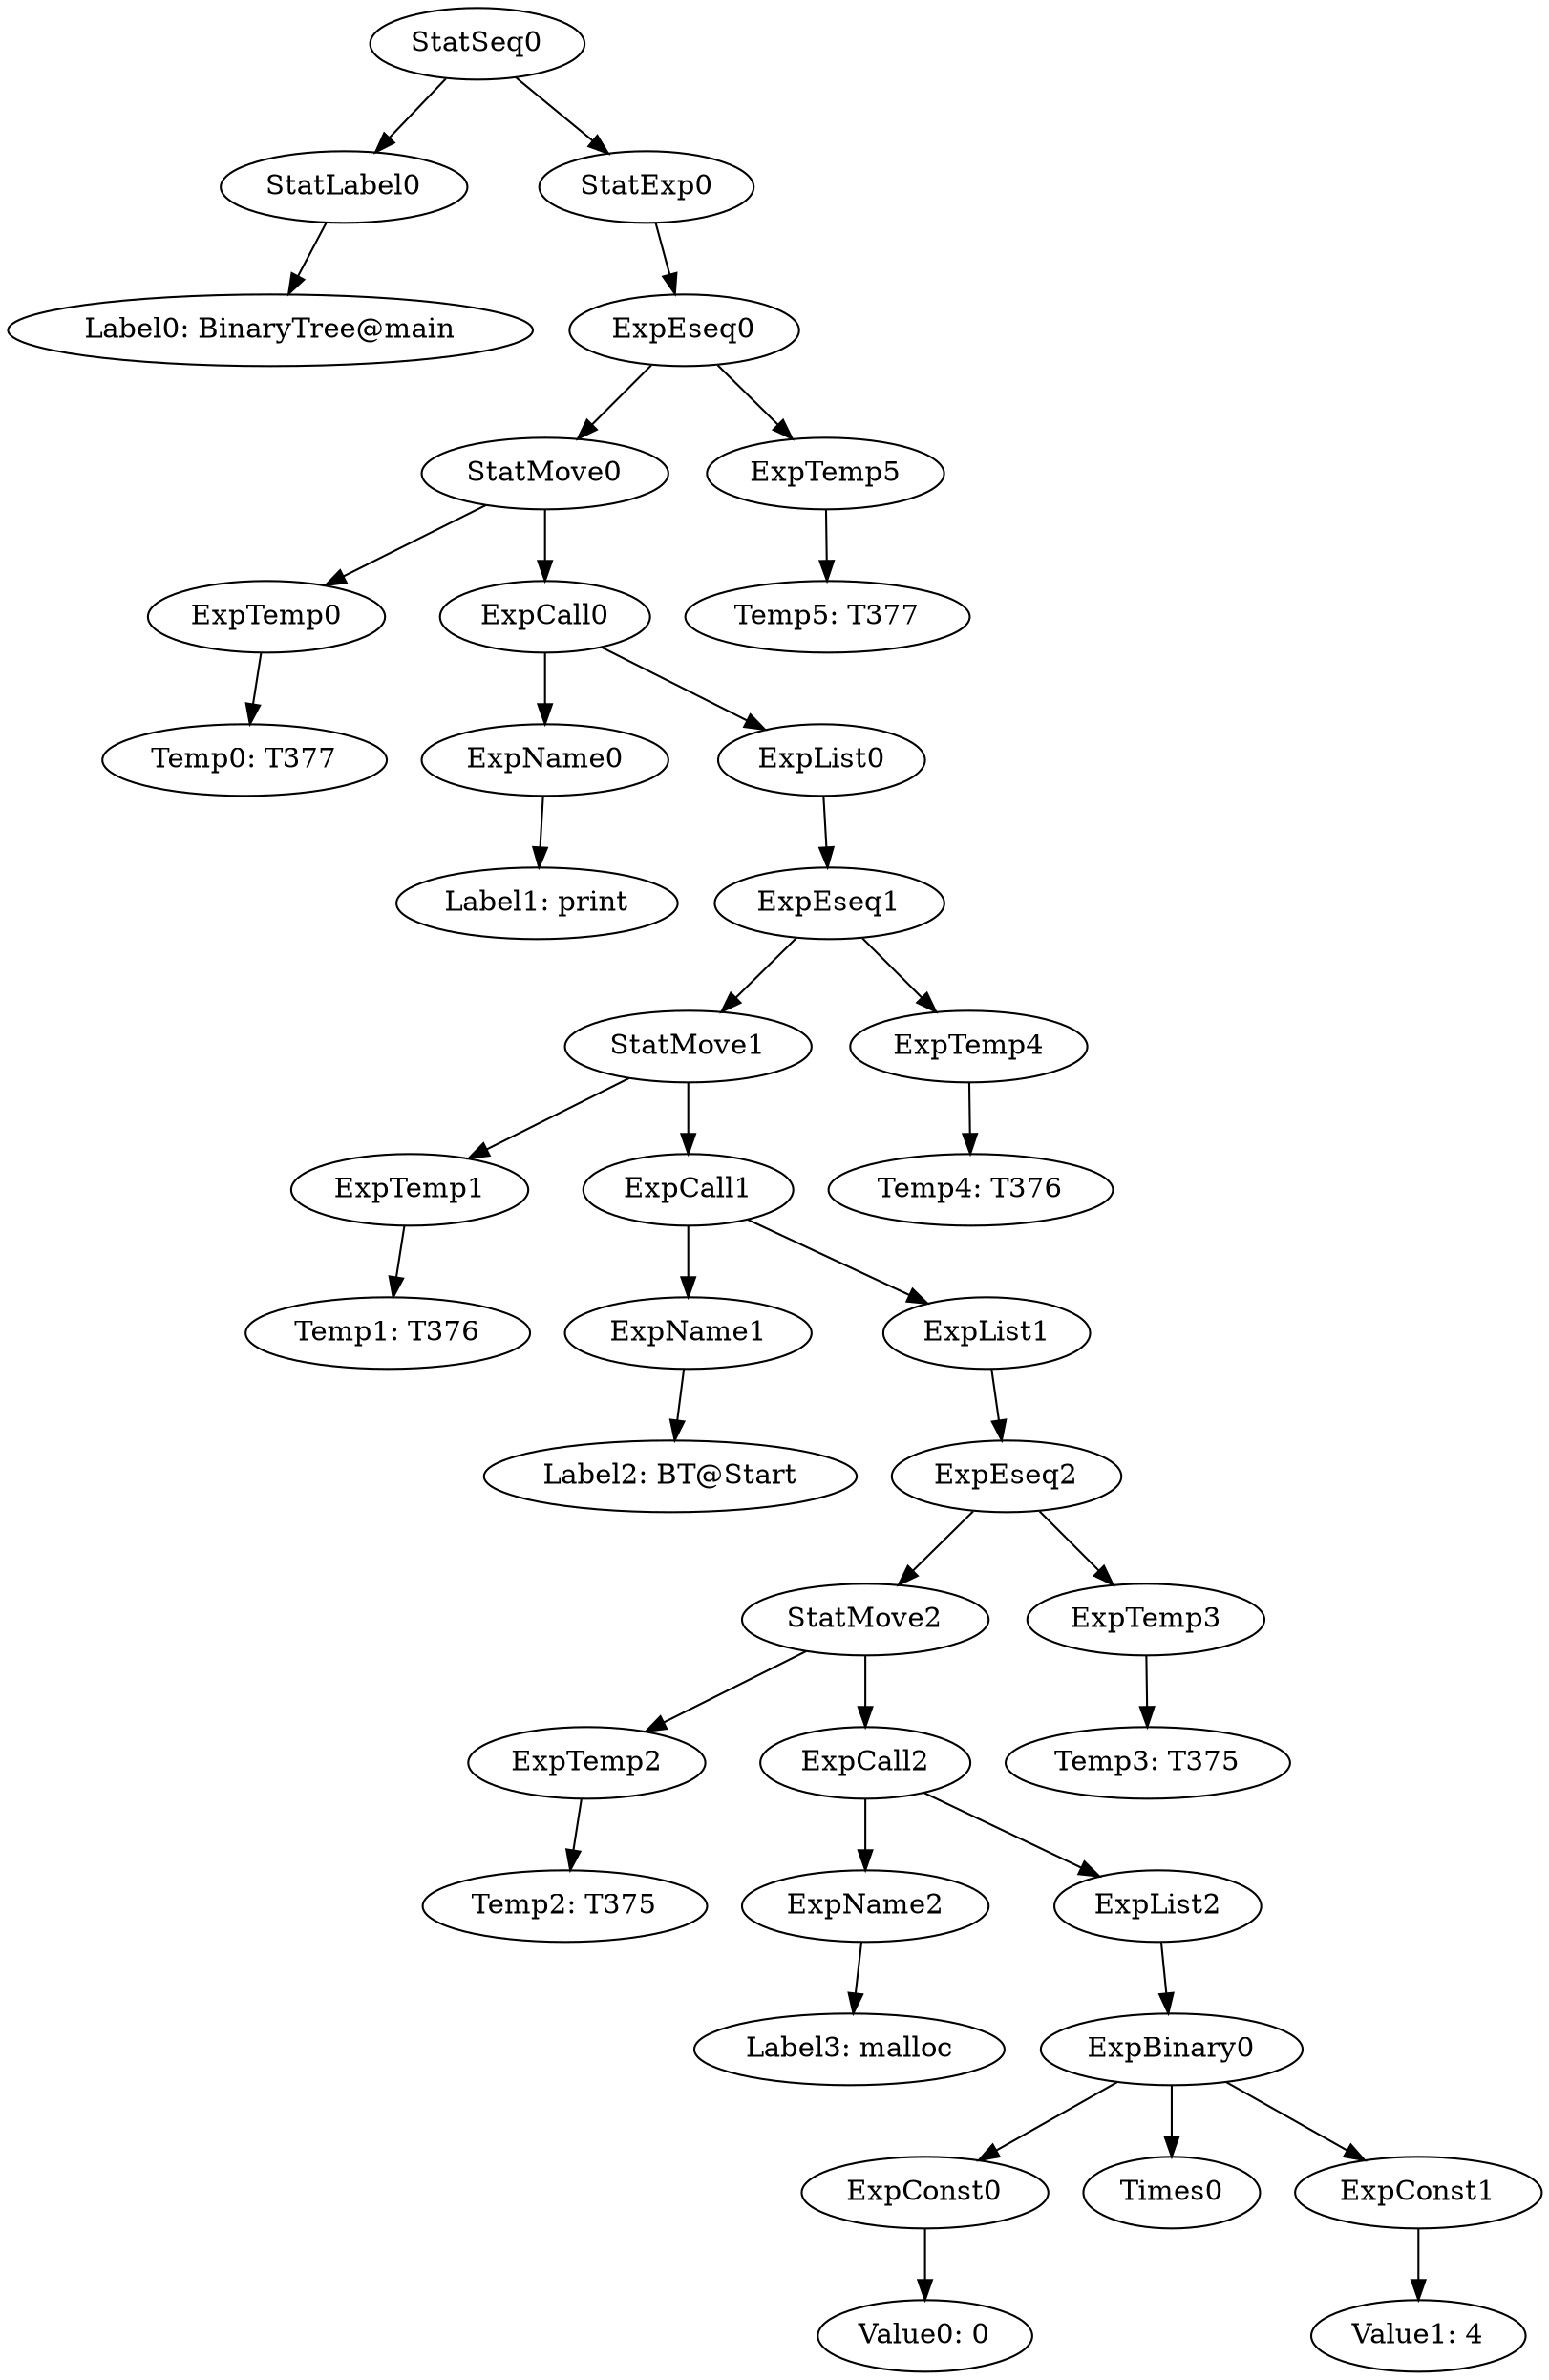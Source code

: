 digraph {
	ordering = out;
	StatExp0 -> ExpEseq0;
	ExpEseq0 -> StatMove0;
	ExpEseq0 -> ExpTemp5;
	ExpList0 -> ExpEseq1;
	ExpTemp4 -> "Temp4: T376";
	ExpName1 -> "Label2: BT@Start";
	StatMove1 -> ExpTemp1;
	StatMove1 -> ExpCall1;
	ExpConst1 -> "Value1: 4";
	ExpList1 -> ExpEseq2;
	ExpCall0 -> ExpName0;
	ExpCall0 -> ExpList0;
	ExpName0 -> "Label1: print";
	StatLabel0 -> "Label0: BinaryTree@main";
	ExpTemp3 -> "Temp3: T375";
	ExpTemp0 -> "Temp0: T377";
	ExpList2 -> ExpBinary0;
	ExpCall1 -> ExpName1;
	ExpCall1 -> ExpList1;
	ExpCall2 -> ExpName2;
	ExpCall2 -> ExpList2;
	ExpTemp2 -> "Temp2: T375";
	StatMove2 -> ExpTemp2;
	StatMove2 -> ExpCall2;
	ExpTemp5 -> "Temp5: T377";
	ExpTemp1 -> "Temp1: T376";
	StatSeq0 -> StatLabel0;
	StatSeq0 -> StatExp0;
	ExpName2 -> "Label3: malloc";
	ExpConst0 -> "Value0: 0";
	ExpBinary0 -> ExpConst0;
	ExpBinary0 -> Times0;
	ExpBinary0 -> ExpConst1;
	ExpEseq2 -> StatMove2;
	ExpEseq2 -> ExpTemp3;
	StatMove0 -> ExpTemp0;
	StatMove0 -> ExpCall0;
	ExpEseq1 -> StatMove1;
	ExpEseq1 -> ExpTemp4;
}

